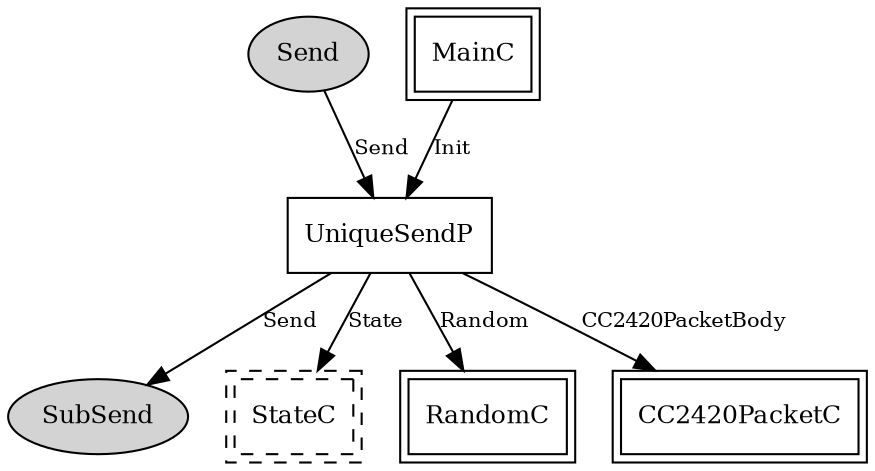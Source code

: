 digraph "tos.chips.cc2420.unique.UniqueSendC" {
  n0x7f2d65e1ed08 [shape=ellipse, style=filled, label="Send", fontsize=12];
  "UniqueSendP" [fontsize=12, shape=box, URL="../chtml/tos.chips.cc2420.unique.UniqueSendP.html"];
  "UniqueSendP" [fontsize=12, shape=box, URL="../chtml/tos.chips.cc2420.unique.UniqueSendP.html"];
  n0x7f2d65e17a40 [shape=ellipse, style=filled, label="SubSend", fontsize=12];
  "MainC" [fontsize=12, shape=box,peripheries=2, URL="../chtml/tos.system.MainC.html"];
  "UniqueSendP" [fontsize=12, shape=box, URL="../chtml/tos.chips.cc2420.unique.UniqueSendP.html"];
  "UniqueSendP" [fontsize=12, shape=box, URL="../chtml/tos.chips.cc2420.unique.UniqueSendP.html"];
  "UniqueSendC.StateC" [fontsize=12, shape=box,peripheries=2, style=dashed, label="StateC", URL="../chtml/tos.system.StateC.html"];
  "UniqueSendP" [fontsize=12, shape=box, URL="../chtml/tos.chips.cc2420.unique.UniqueSendP.html"];
  "RandomC" [fontsize=12, shape=box,peripheries=2, URL="../chtml/tos.system.RandomC.html"];
  "UniqueSendP" [fontsize=12, shape=box, URL="../chtml/tos.chips.cc2420.unique.UniqueSendP.html"];
  "CC2420PacketC" [fontsize=12, shape=box,peripheries=2, URL="../chtml/tos.chips.cc2420.packet.CC2420PacketC.html"];
  "n0x7f2d65e1ed08" -> "UniqueSendP" [label="Send", URL="../ihtml/tos.interfaces.Send.html", fontsize=10];
  "UniqueSendP" -> "n0x7f2d65e17a40" [label="Send", URL="../ihtml/tos.interfaces.Send.html", fontsize=10];
  "MainC" -> "UniqueSendP" [label="Init", URL="../ihtml/tos.interfaces.Init.html", fontsize=10];
  "UniqueSendP" -> "UniqueSendC.StateC" [label="State", URL="../ihtml/tos.interfaces.State.html", fontsize=10];
  "UniqueSendP" -> "RandomC" [label="Random", URL="../ihtml/tos.interfaces.Random.html", fontsize=10];
  "UniqueSendP" -> "CC2420PacketC" [label="CC2420PacketBody", URL="../ihtml/tos.chips.cc2420.interfaces.CC2420PacketBody.html", fontsize=10];
}
